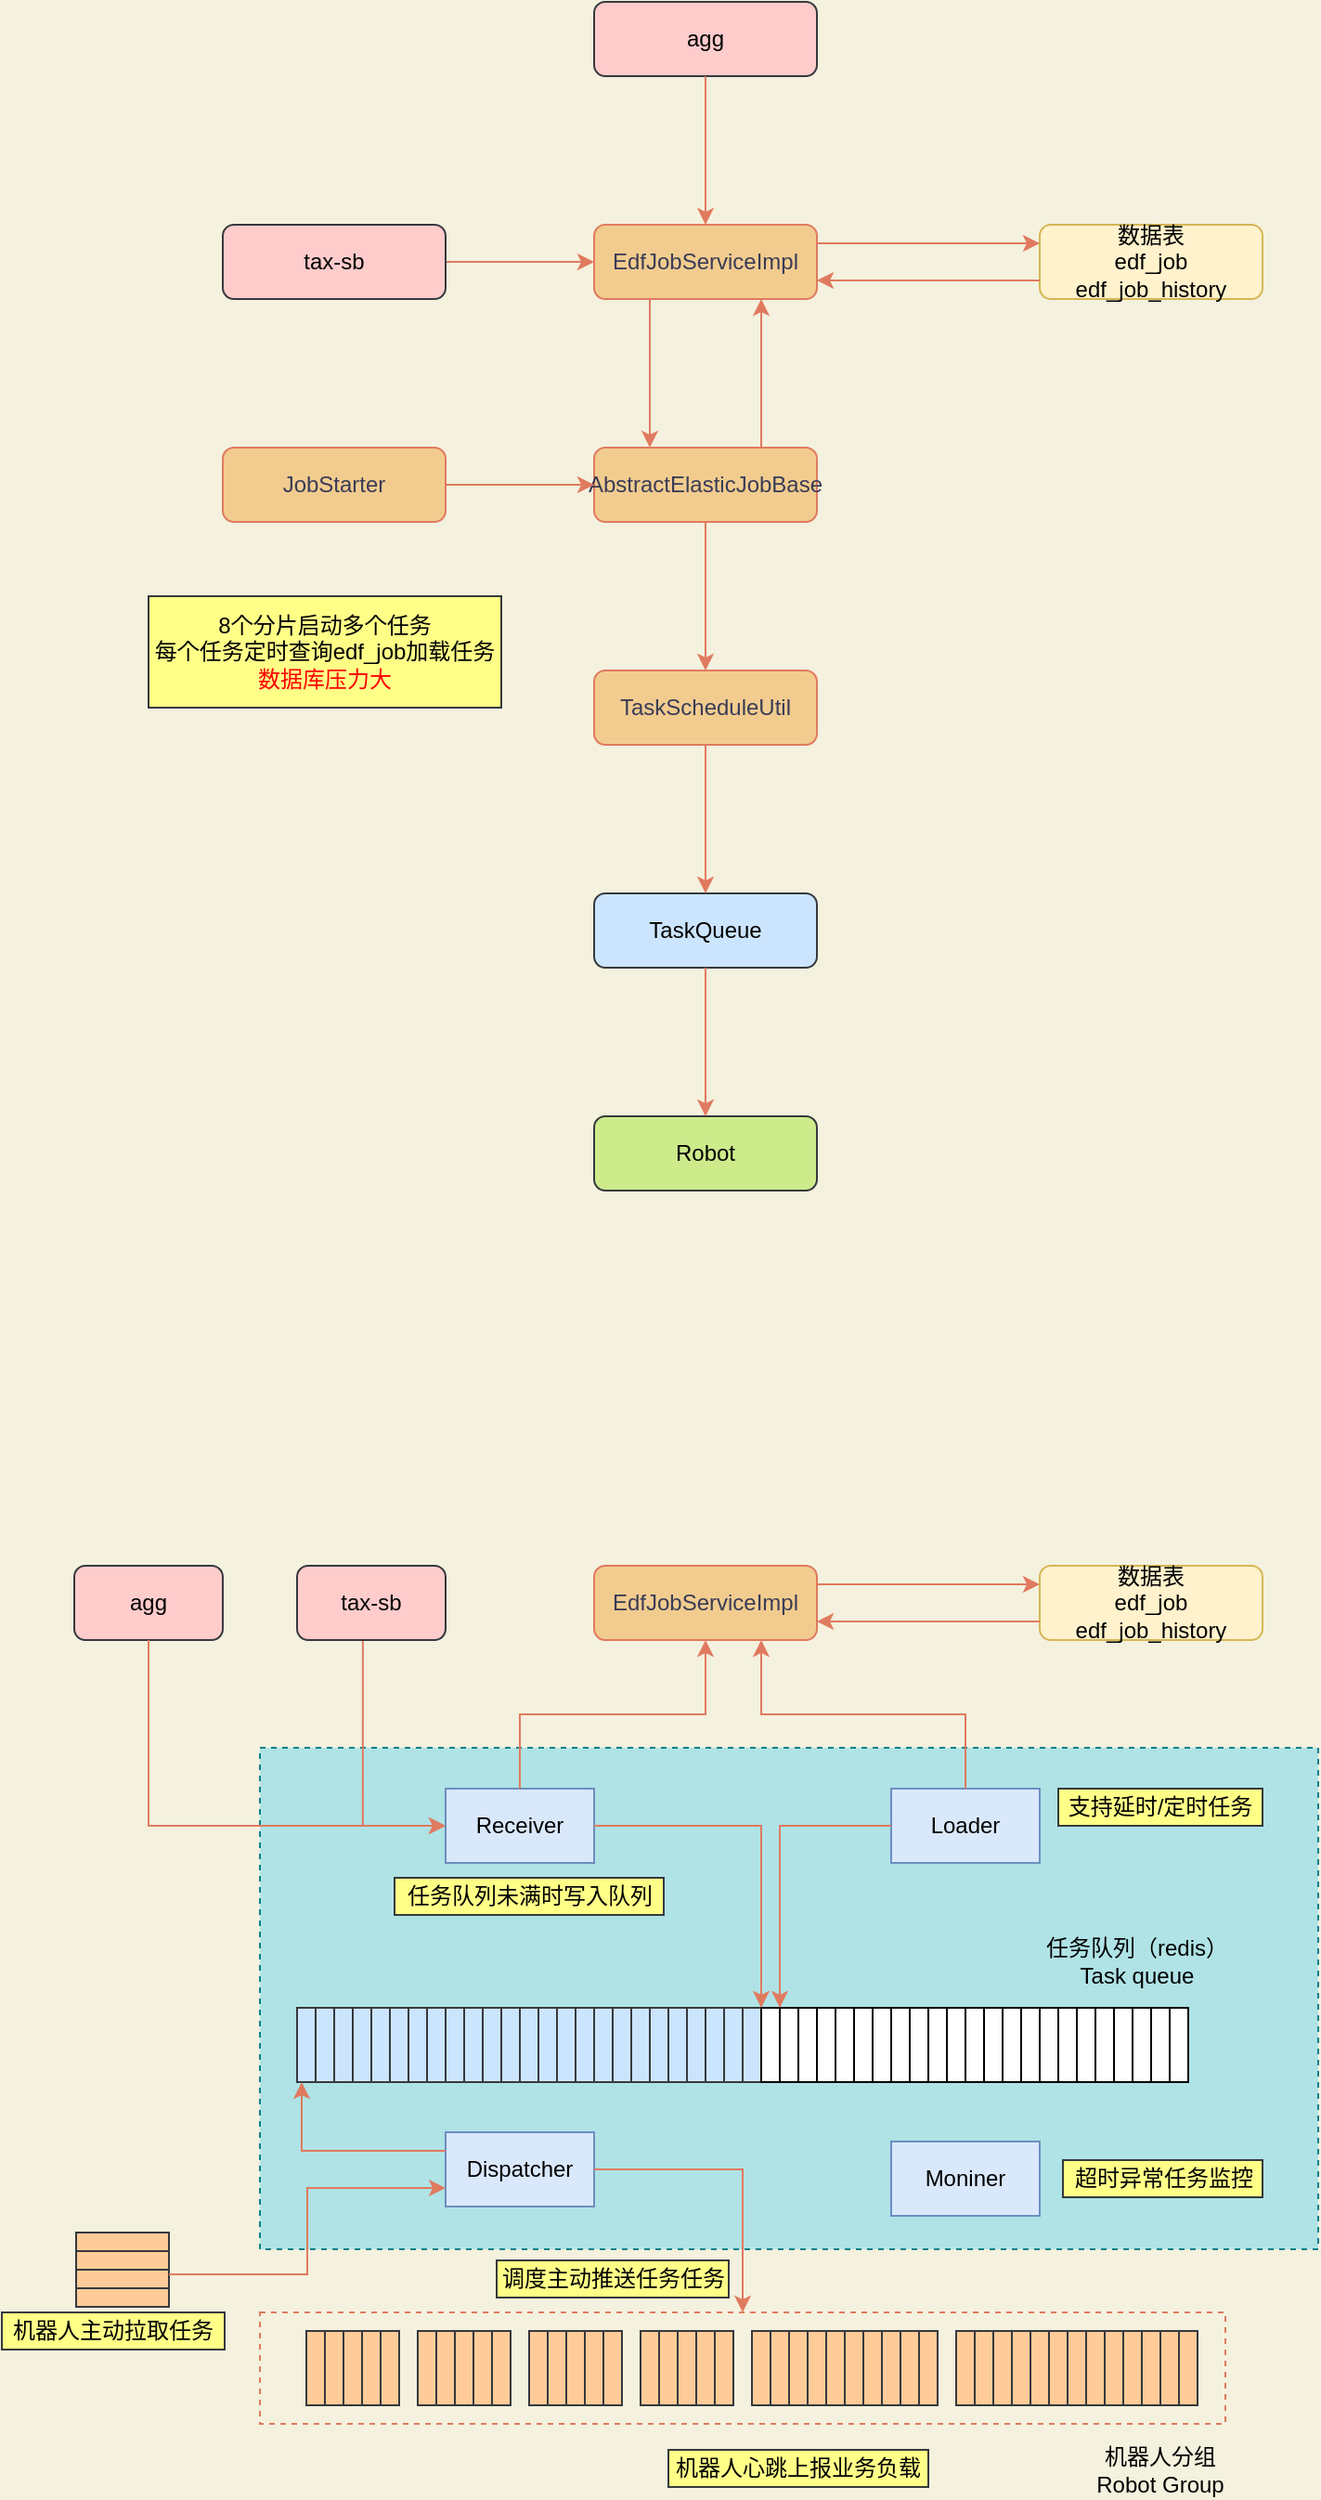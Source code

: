 <mxfile version="16.2.6" type="github">
  <diagram id="C5RBs43oDa-KdzZeNtuy" name="Page-1">
    <mxGraphModel dx="1038" dy="613" grid="1" gridSize="10" guides="1" tooltips="1" connect="1" arrows="1" fold="1" page="1" pageScale="1" pageWidth="827" pageHeight="1169" background="#F4F1DE" math="0" shadow="0">
      <root>
        <mxCell id="WIyWlLk6GJQsqaUBKTNV-0" />
        <mxCell id="WIyWlLk6GJQsqaUBKTNV-1" parent="WIyWlLk6GJQsqaUBKTNV-0" />
        <mxCell id="5LpRbifwJaGGcmGT_of5-173" value="" style="rounded=0;whiteSpace=wrap;html=1;sketch=0;dashed=1;fillColor=#b0e3e6;strokeColor=#0e8088;" vertex="1" parent="WIyWlLk6GJQsqaUBKTNV-1">
          <mxGeometry x="180" y="1380" width="570" height="270" as="geometry" />
        </mxCell>
        <mxCell id="5LpRbifwJaGGcmGT_of5-8" style="edgeStyle=orthogonalEdgeStyle;rounded=0;orthogonalLoop=1;jettySize=auto;html=1;exitX=1;exitY=0.5;exitDx=0;exitDy=0;entryX=0;entryY=0.5;entryDx=0;entryDy=0;labelBackgroundColor=#F4F1DE;strokeColor=#E07A5F;fontColor=#393C56;" edge="1" parent="WIyWlLk6GJQsqaUBKTNV-1" source="5LpRbifwJaGGcmGT_of5-0" target="5LpRbifwJaGGcmGT_of5-1">
          <mxGeometry relative="1" as="geometry">
            <mxPoint x="350" y="585" as="targetPoint" />
          </mxGeometry>
        </mxCell>
        <mxCell id="5LpRbifwJaGGcmGT_of5-0" value="tax-sb" style="rounded=1;whiteSpace=wrap;html=1;fontSize=12;glass=0;strokeWidth=1;shadow=0;fillColor=#ffcccc;strokeColor=#36393d;" vertex="1" parent="WIyWlLk6GJQsqaUBKTNV-1">
          <mxGeometry x="160" y="560" width="120" height="40" as="geometry" />
        </mxCell>
        <mxCell id="5LpRbifwJaGGcmGT_of5-1" value="EdfJobServiceImpl" style="rounded=1;whiteSpace=wrap;html=1;fontSize=12;glass=0;strokeWidth=1;shadow=0;fillColor=#F2CC8F;strokeColor=#E07A5F;fontColor=#393C56;" vertex="1" parent="WIyWlLk6GJQsqaUBKTNV-1">
          <mxGeometry x="360" y="560" width="120" height="40" as="geometry" />
        </mxCell>
        <mxCell id="5LpRbifwJaGGcmGT_of5-2" value="数据表&lt;br&gt;edf_job&lt;br&gt;edf_job_history" style="rounded=1;whiteSpace=wrap;html=1;fontSize=12;glass=0;strokeWidth=1;shadow=0;fillColor=#fff2cc;strokeColor=#d6b656;" vertex="1" parent="WIyWlLk6GJQsqaUBKTNV-1">
          <mxGeometry x="600" y="560" width="120" height="40" as="geometry" />
        </mxCell>
        <mxCell id="5LpRbifwJaGGcmGT_of5-9" style="edgeStyle=orthogonalEdgeStyle;rounded=0;orthogonalLoop=1;jettySize=auto;html=1;entryX=0;entryY=0.25;entryDx=0;entryDy=0;exitX=1;exitY=0.25;exitDx=0;exitDy=0;labelBackgroundColor=#F4F1DE;strokeColor=#E07A5F;fontColor=#393C56;" edge="1" parent="WIyWlLk6GJQsqaUBKTNV-1" source="5LpRbifwJaGGcmGT_of5-1" target="5LpRbifwJaGGcmGT_of5-2">
          <mxGeometry relative="1" as="geometry">
            <mxPoint x="360" y="595" as="targetPoint" />
            <mxPoint x="480" y="580" as="sourcePoint" />
          </mxGeometry>
        </mxCell>
        <mxCell id="5LpRbifwJaGGcmGT_of5-10" value="JobStarter" style="rounded=1;whiteSpace=wrap;html=1;fontSize=12;glass=0;strokeWidth=1;shadow=0;fillColor=#F2CC8F;strokeColor=#E07A5F;fontColor=#393C56;" vertex="1" parent="WIyWlLk6GJQsqaUBKTNV-1">
          <mxGeometry x="160" y="680" width="120" height="40" as="geometry" />
        </mxCell>
        <mxCell id="5LpRbifwJaGGcmGT_of5-11" value="AbstractElasticJobBase" style="rounded=1;whiteSpace=wrap;html=1;fontSize=12;glass=0;strokeWidth=1;shadow=0;fillColor=#F2CC8F;strokeColor=#E07A5F;fontColor=#393C56;" vertex="1" parent="WIyWlLk6GJQsqaUBKTNV-1">
          <mxGeometry x="360" y="680" width="120" height="40" as="geometry" />
        </mxCell>
        <mxCell id="5LpRbifwJaGGcmGT_of5-12" value="TaskScheduleUtil" style="rounded=1;whiteSpace=wrap;html=1;fontSize=12;glass=0;strokeWidth=1;shadow=0;fillColor=#F2CC8F;strokeColor=#E07A5F;fontColor=#393C56;" vertex="1" parent="WIyWlLk6GJQsqaUBKTNV-1">
          <mxGeometry x="360" y="800" width="120" height="40" as="geometry" />
        </mxCell>
        <mxCell id="5LpRbifwJaGGcmGT_of5-13" value="TaskQueue" style="rounded=1;whiteSpace=wrap;html=1;fontSize=12;glass=0;strokeWidth=1;shadow=0;fillColor=#cce5ff;strokeColor=#36393d;" vertex="1" parent="WIyWlLk6GJQsqaUBKTNV-1">
          <mxGeometry x="360" y="920" width="120" height="40" as="geometry" />
        </mxCell>
        <mxCell id="5LpRbifwJaGGcmGT_of5-14" value="Robot" style="rounded=1;whiteSpace=wrap;html=1;fontSize=12;glass=0;strokeWidth=1;shadow=0;fillColor=#cdeb8b;strokeColor=#36393d;" vertex="1" parent="WIyWlLk6GJQsqaUBKTNV-1">
          <mxGeometry x="360" y="1040" width="120" height="40" as="geometry" />
        </mxCell>
        <mxCell id="5LpRbifwJaGGcmGT_of5-15" style="edgeStyle=orthogonalEdgeStyle;rounded=0;orthogonalLoop=1;jettySize=auto;html=1;exitX=1;exitY=0.5;exitDx=0;exitDy=0;entryX=0;entryY=0.5;entryDx=0;entryDy=0;labelBackgroundColor=#F4F1DE;strokeColor=#E07A5F;fontColor=#393C56;" edge="1" parent="WIyWlLk6GJQsqaUBKTNV-1" source="5LpRbifwJaGGcmGT_of5-10" target="5LpRbifwJaGGcmGT_of5-11">
          <mxGeometry relative="1" as="geometry">
            <mxPoint x="350" y="700" as="targetPoint" />
            <mxPoint x="210" y="650" as="sourcePoint" />
          </mxGeometry>
        </mxCell>
        <mxCell id="5LpRbifwJaGGcmGT_of5-16" style="edgeStyle=orthogonalEdgeStyle;rounded=0;orthogonalLoop=1;jettySize=auto;html=1;exitX=0.5;exitY=1;exitDx=0;exitDy=0;entryX=0.5;entryY=0;entryDx=0;entryDy=0;labelBackgroundColor=#F4F1DE;strokeColor=#E07A5F;fontColor=#393C56;" edge="1" parent="WIyWlLk6GJQsqaUBKTNV-1" source="5LpRbifwJaGGcmGT_of5-11" target="5LpRbifwJaGGcmGT_of5-12">
          <mxGeometry relative="1" as="geometry">
            <mxPoint x="593" y="650" as="targetPoint" />
            <mxPoint x="450" y="650" as="sourcePoint" />
          </mxGeometry>
        </mxCell>
        <mxCell id="5LpRbifwJaGGcmGT_of5-17" style="edgeStyle=orthogonalEdgeStyle;rounded=0;orthogonalLoop=1;jettySize=auto;html=1;exitX=0.25;exitY=1;exitDx=0;exitDy=0;entryX=0.25;entryY=0;entryDx=0;entryDy=0;labelBackgroundColor=#F4F1DE;strokeColor=#E07A5F;fontColor=#393C56;" edge="1" parent="WIyWlLk6GJQsqaUBKTNV-1" source="5LpRbifwJaGGcmGT_of5-1" target="5LpRbifwJaGGcmGT_of5-11">
          <mxGeometry relative="1" as="geometry">
            <mxPoint x="420" y="680" as="targetPoint" />
            <mxPoint x="340" y="819.5" as="sourcePoint" />
          </mxGeometry>
        </mxCell>
        <mxCell id="5LpRbifwJaGGcmGT_of5-19" style="edgeStyle=orthogonalEdgeStyle;rounded=0;orthogonalLoop=1;jettySize=auto;html=1;exitX=0.75;exitY=0;exitDx=0;exitDy=0;entryX=0.75;entryY=1;entryDx=0;entryDy=0;labelBackgroundColor=#F4F1DE;strokeColor=#E07A5F;fontColor=#393C56;" edge="1" parent="WIyWlLk6GJQsqaUBKTNV-1" source="5LpRbifwJaGGcmGT_of5-11" target="5LpRbifwJaGGcmGT_of5-1">
          <mxGeometry relative="1" as="geometry">
            <mxPoint x="470" y="829.5" as="targetPoint" />
            <mxPoint x="350" y="829.5" as="sourcePoint" />
          </mxGeometry>
        </mxCell>
        <mxCell id="5LpRbifwJaGGcmGT_of5-20" style="edgeStyle=orthogonalEdgeStyle;rounded=0;orthogonalLoop=1;jettySize=auto;html=1;entryX=0.5;entryY=0;entryDx=0;entryDy=0;exitX=0.5;exitY=1;exitDx=0;exitDy=0;labelBackgroundColor=#F4F1DE;strokeColor=#E07A5F;fontColor=#393C56;" edge="1" parent="WIyWlLk6GJQsqaUBKTNV-1" source="5LpRbifwJaGGcmGT_of5-12" target="5LpRbifwJaGGcmGT_of5-13">
          <mxGeometry relative="1" as="geometry">
            <mxPoint x="240" y="959.5" as="targetPoint" />
            <mxPoint x="400" y="870" as="sourcePoint" />
          </mxGeometry>
        </mxCell>
        <mxCell id="5LpRbifwJaGGcmGT_of5-21" style="edgeStyle=orthogonalEdgeStyle;rounded=0;orthogonalLoop=1;jettySize=auto;html=1;entryX=0.5;entryY=0;entryDx=0;entryDy=0;exitX=0.5;exitY=1;exitDx=0;exitDy=0;labelBackgroundColor=#F4F1DE;strokeColor=#E07A5F;fontColor=#393C56;" edge="1" parent="WIyWlLk6GJQsqaUBKTNV-1" source="5LpRbifwJaGGcmGT_of5-13" target="5LpRbifwJaGGcmGT_of5-14">
          <mxGeometry relative="1" as="geometry">
            <mxPoint x="250" y="969.5" as="targetPoint" />
            <mxPoint x="363.2" y="970" as="sourcePoint" />
          </mxGeometry>
        </mxCell>
        <mxCell id="5LpRbifwJaGGcmGT_of5-22" style="edgeStyle=orthogonalEdgeStyle;rounded=0;orthogonalLoop=1;jettySize=auto;html=1;entryX=1;entryY=0.75;entryDx=0;entryDy=0;exitX=0;exitY=0.75;exitDx=0;exitDy=0;labelBackgroundColor=#F4F1DE;strokeColor=#E07A5F;fontColor=#393C56;" edge="1" parent="WIyWlLk6GJQsqaUBKTNV-1" source="5LpRbifwJaGGcmGT_of5-2" target="5LpRbifwJaGGcmGT_of5-1">
          <mxGeometry relative="1" as="geometry">
            <mxPoint x="610" y="630" as="targetPoint" />
            <mxPoint x="490" y="630" as="sourcePoint" />
          </mxGeometry>
        </mxCell>
        <mxCell id="5LpRbifwJaGGcmGT_of5-23" value="agg" style="rounded=1;whiteSpace=wrap;html=1;fontSize=12;glass=0;strokeWidth=1;shadow=0;fillColor=#ffcccc;strokeColor=#36393d;" vertex="1" parent="WIyWlLk6GJQsqaUBKTNV-1">
          <mxGeometry x="360" y="440" width="120" height="40" as="geometry" />
        </mxCell>
        <mxCell id="5LpRbifwJaGGcmGT_of5-24" style="edgeStyle=orthogonalEdgeStyle;rounded=0;orthogonalLoop=1;jettySize=auto;html=1;exitX=0.5;exitY=1;exitDx=0;exitDy=0;labelBackgroundColor=#F4F1DE;strokeColor=#E07A5F;fontColor=#393C56;entryX=0.5;entryY=0;entryDx=0;entryDy=0;" edge="1" parent="WIyWlLk6GJQsqaUBKTNV-1" source="5LpRbifwJaGGcmGT_of5-23" target="5LpRbifwJaGGcmGT_of5-1">
          <mxGeometry relative="1" as="geometry">
            <mxPoint x="420" y="550" as="targetPoint" />
            <mxPoint x="413" y="610" as="sourcePoint" />
          </mxGeometry>
        </mxCell>
        <mxCell id="5LpRbifwJaGGcmGT_of5-25" value="&lt;font color=&quot;#000000&quot;&gt;8个分片启动多个任务&lt;br&gt;每个任务定时查询edf_job加载任务&lt;/font&gt;&lt;br&gt;数据库压力大" style="rounded=0;whiteSpace=wrap;html=1;sketch=0;strokeColor=#36393d;fillColor=#ffff88;fontColor=#FF0000;" vertex="1" parent="WIyWlLk6GJQsqaUBKTNV-1">
          <mxGeometry x="120" y="760" width="190" height="60" as="geometry" />
        </mxCell>
        <mxCell id="5LpRbifwJaGGcmGT_of5-29" style="edgeStyle=orthogonalEdgeStyle;rounded=0;orthogonalLoop=1;jettySize=auto;html=1;entryX=0;entryY=0.5;entryDx=0;entryDy=0;labelBackgroundColor=#F4F1DE;strokeColor=#E07A5F;fontColor=#393C56;exitX=0.443;exitY=0.995;exitDx=0;exitDy=0;exitPerimeter=0;" edge="1" parent="WIyWlLk6GJQsqaUBKTNV-1" source="5LpRbifwJaGGcmGT_of5-30" target="5LpRbifwJaGGcmGT_of5-85">
          <mxGeometry relative="1" as="geometry">
            <mxPoint x="350" y="1307" as="targetPoint" />
            <mxPoint x="450" y="1412" as="sourcePoint" />
          </mxGeometry>
        </mxCell>
        <mxCell id="5LpRbifwJaGGcmGT_of5-30" value="tax-sb" style="rounded=1;whiteSpace=wrap;html=1;fontSize=12;glass=0;strokeWidth=1;shadow=0;fillColor=#ffcccc;strokeColor=#36393d;" vertex="1" parent="WIyWlLk6GJQsqaUBKTNV-1">
          <mxGeometry x="200" y="1282" width="80" height="40" as="geometry" />
        </mxCell>
        <mxCell id="5LpRbifwJaGGcmGT_of5-31" value="EdfJobServiceImpl" style="rounded=1;whiteSpace=wrap;html=1;fontSize=12;glass=0;strokeWidth=1;shadow=0;fillColor=#F2CC8F;strokeColor=#E07A5F;fontColor=#393C56;" vertex="1" parent="WIyWlLk6GJQsqaUBKTNV-1">
          <mxGeometry x="360" y="1282" width="120" height="40" as="geometry" />
        </mxCell>
        <mxCell id="5LpRbifwJaGGcmGT_of5-32" value="数据表&lt;br&gt;edf_job&lt;br&gt;edf_job_history" style="rounded=1;whiteSpace=wrap;html=1;fontSize=12;glass=0;strokeWidth=1;shadow=0;fillColor=#fff2cc;strokeColor=#d6b656;" vertex="1" parent="WIyWlLk6GJQsqaUBKTNV-1">
          <mxGeometry x="600" y="1282" width="120" height="40" as="geometry" />
        </mxCell>
        <mxCell id="5LpRbifwJaGGcmGT_of5-33" style="edgeStyle=orthogonalEdgeStyle;rounded=0;orthogonalLoop=1;jettySize=auto;html=1;entryX=0;entryY=0.25;entryDx=0;entryDy=0;exitX=1;exitY=0.25;exitDx=0;exitDy=0;labelBackgroundColor=#F4F1DE;strokeColor=#E07A5F;fontColor=#393C56;" edge="1" parent="WIyWlLk6GJQsqaUBKTNV-1" source="5LpRbifwJaGGcmGT_of5-31" target="5LpRbifwJaGGcmGT_of5-32">
          <mxGeometry relative="1" as="geometry">
            <mxPoint x="360" y="1317" as="targetPoint" />
            <mxPoint x="480" y="1302" as="sourcePoint" />
          </mxGeometry>
        </mxCell>
        <mxCell id="5LpRbifwJaGGcmGT_of5-34" style="edgeStyle=orthogonalEdgeStyle;rounded=0;orthogonalLoop=1;jettySize=auto;html=1;entryX=1;entryY=0.75;entryDx=0;entryDy=0;exitX=0;exitY=0.75;exitDx=0;exitDy=0;labelBackgroundColor=#F4F1DE;strokeColor=#E07A5F;fontColor=#393C56;" edge="1" parent="WIyWlLk6GJQsqaUBKTNV-1" source="5LpRbifwJaGGcmGT_of5-32" target="5LpRbifwJaGGcmGT_of5-31">
          <mxGeometry relative="1" as="geometry">
            <mxPoint x="610" y="1352" as="targetPoint" />
            <mxPoint x="490" y="1352" as="sourcePoint" />
          </mxGeometry>
        </mxCell>
        <mxCell id="5LpRbifwJaGGcmGT_of5-35" value="agg" style="rounded=1;whiteSpace=wrap;html=1;fontSize=12;glass=0;strokeWidth=1;shadow=0;fillColor=#ffcccc;strokeColor=#36393d;" vertex="1" parent="WIyWlLk6GJQsqaUBKTNV-1">
          <mxGeometry x="80" y="1282" width="80" height="40" as="geometry" />
        </mxCell>
        <mxCell id="5LpRbifwJaGGcmGT_of5-36" style="edgeStyle=orthogonalEdgeStyle;rounded=0;orthogonalLoop=1;jettySize=auto;html=1;exitX=0.5;exitY=1;exitDx=0;exitDy=0;labelBackgroundColor=#F4F1DE;strokeColor=#E07A5F;fontColor=#393C56;entryX=0;entryY=0.5;entryDx=0;entryDy=0;" edge="1" parent="WIyWlLk6GJQsqaUBKTNV-1" source="5LpRbifwJaGGcmGT_of5-35" target="5LpRbifwJaGGcmGT_of5-85">
          <mxGeometry relative="1" as="geometry">
            <mxPoint x="420" y="1272" as="targetPoint" />
            <mxPoint x="413" y="1332" as="sourcePoint" />
          </mxGeometry>
        </mxCell>
        <mxCell id="5LpRbifwJaGGcmGT_of5-37" value="" style="rounded=0;whiteSpace=wrap;html=1;sketch=0;fillColor=#cce5ff;strokeColor=#36393d;" vertex="1" parent="WIyWlLk6GJQsqaUBKTNV-1">
          <mxGeometry x="200" y="1520" width="10" height="40" as="geometry" />
        </mxCell>
        <mxCell id="5LpRbifwJaGGcmGT_of5-38" value="" style="rounded=0;whiteSpace=wrap;html=1;sketch=0;fillColor=#cce5ff;strokeColor=#36393d;" vertex="1" parent="WIyWlLk6GJQsqaUBKTNV-1">
          <mxGeometry x="210" y="1520" width="10" height="40" as="geometry" />
        </mxCell>
        <mxCell id="5LpRbifwJaGGcmGT_of5-39" value="" style="rounded=0;whiteSpace=wrap;html=1;sketch=0;fillColor=#cce5ff;strokeColor=#36393d;" vertex="1" parent="WIyWlLk6GJQsqaUBKTNV-1">
          <mxGeometry x="220" y="1520" width="10" height="40" as="geometry" />
        </mxCell>
        <mxCell id="5LpRbifwJaGGcmGT_of5-40" value="" style="rounded=0;whiteSpace=wrap;html=1;sketch=0;fillColor=#cce5ff;strokeColor=#36393d;" vertex="1" parent="WIyWlLk6GJQsqaUBKTNV-1">
          <mxGeometry x="230" y="1520" width="10" height="40" as="geometry" />
        </mxCell>
        <mxCell id="5LpRbifwJaGGcmGT_of5-41" value="" style="rounded=0;whiteSpace=wrap;html=1;sketch=0;fillColor=#cce5ff;strokeColor=#36393d;" vertex="1" parent="WIyWlLk6GJQsqaUBKTNV-1">
          <mxGeometry x="240" y="1520" width="10" height="40" as="geometry" />
        </mxCell>
        <mxCell id="5LpRbifwJaGGcmGT_of5-42" value="" style="rounded=0;whiteSpace=wrap;html=1;sketch=0;fillColor=#cce5ff;strokeColor=#36393d;" vertex="1" parent="WIyWlLk6GJQsqaUBKTNV-1">
          <mxGeometry x="250" y="1520" width="10" height="40" as="geometry" />
        </mxCell>
        <mxCell id="5LpRbifwJaGGcmGT_of5-43" value="" style="rounded=0;whiteSpace=wrap;html=1;sketch=0;fillColor=#cce5ff;strokeColor=#36393d;" vertex="1" parent="WIyWlLk6GJQsqaUBKTNV-1">
          <mxGeometry x="260" y="1520" width="10" height="40" as="geometry" />
        </mxCell>
        <mxCell id="5LpRbifwJaGGcmGT_of5-44" value="" style="rounded=0;whiteSpace=wrap;html=1;sketch=0;fillColor=#cce5ff;strokeColor=#36393d;" vertex="1" parent="WIyWlLk6GJQsqaUBKTNV-1">
          <mxGeometry x="270" y="1520" width="10" height="40" as="geometry" />
        </mxCell>
        <mxCell id="5LpRbifwJaGGcmGT_of5-45" value="" style="rounded=0;whiteSpace=wrap;html=1;sketch=0;fillColor=#cce5ff;strokeColor=#36393d;" vertex="1" parent="WIyWlLk6GJQsqaUBKTNV-1">
          <mxGeometry x="280" y="1520" width="10" height="40" as="geometry" />
        </mxCell>
        <mxCell id="5LpRbifwJaGGcmGT_of5-46" value="" style="rounded=0;whiteSpace=wrap;html=1;sketch=0;fillColor=#cce5ff;strokeColor=#36393d;" vertex="1" parent="WIyWlLk6GJQsqaUBKTNV-1">
          <mxGeometry x="290" y="1520" width="10" height="40" as="geometry" />
        </mxCell>
        <mxCell id="5LpRbifwJaGGcmGT_of5-47" value="" style="rounded=0;whiteSpace=wrap;html=1;sketch=0;fillColor=#cce5ff;strokeColor=#36393d;" vertex="1" parent="WIyWlLk6GJQsqaUBKTNV-1">
          <mxGeometry x="300" y="1520" width="10" height="40" as="geometry" />
        </mxCell>
        <mxCell id="5LpRbifwJaGGcmGT_of5-48" value="" style="rounded=0;whiteSpace=wrap;html=1;sketch=0;fillColor=#cce5ff;strokeColor=#36393d;" vertex="1" parent="WIyWlLk6GJQsqaUBKTNV-1">
          <mxGeometry x="310" y="1520" width="10" height="40" as="geometry" />
        </mxCell>
        <mxCell id="5LpRbifwJaGGcmGT_of5-49" value="" style="rounded=0;whiteSpace=wrap;html=1;sketch=0;fillColor=#cce5ff;strokeColor=#36393d;" vertex="1" parent="WIyWlLk6GJQsqaUBKTNV-1">
          <mxGeometry x="320" y="1520" width="10" height="40" as="geometry" />
        </mxCell>
        <mxCell id="5LpRbifwJaGGcmGT_of5-50" value="" style="rounded=0;whiteSpace=wrap;html=1;sketch=0;fillColor=#cce5ff;strokeColor=#36393d;" vertex="1" parent="WIyWlLk6GJQsqaUBKTNV-1">
          <mxGeometry x="330" y="1520" width="10" height="40" as="geometry" />
        </mxCell>
        <mxCell id="5LpRbifwJaGGcmGT_of5-51" value="" style="rounded=0;whiteSpace=wrap;html=1;sketch=0;fillColor=#cce5ff;strokeColor=#36393d;" vertex="1" parent="WIyWlLk6GJQsqaUBKTNV-1">
          <mxGeometry x="340" y="1520" width="10" height="40" as="geometry" />
        </mxCell>
        <mxCell id="5LpRbifwJaGGcmGT_of5-52" value="" style="rounded=0;whiteSpace=wrap;html=1;sketch=0;fillColor=#cce5ff;strokeColor=#36393d;" vertex="1" parent="WIyWlLk6GJQsqaUBKTNV-1">
          <mxGeometry x="350" y="1520" width="10" height="40" as="geometry" />
        </mxCell>
        <mxCell id="5LpRbifwJaGGcmGT_of5-53" value="" style="rounded=0;whiteSpace=wrap;html=1;sketch=0;fillColor=#cce5ff;strokeColor=#36393d;" vertex="1" parent="WIyWlLk6GJQsqaUBKTNV-1">
          <mxGeometry x="360" y="1520" width="10" height="40" as="geometry" />
        </mxCell>
        <mxCell id="5LpRbifwJaGGcmGT_of5-54" value="" style="rounded=0;whiteSpace=wrap;html=1;sketch=0;fillColor=#cce5ff;strokeColor=#36393d;" vertex="1" parent="WIyWlLk6GJQsqaUBKTNV-1">
          <mxGeometry x="370" y="1520" width="10" height="40" as="geometry" />
        </mxCell>
        <mxCell id="5LpRbifwJaGGcmGT_of5-55" value="" style="rounded=0;whiteSpace=wrap;html=1;sketch=0;fillColor=#cce5ff;strokeColor=#36393d;" vertex="1" parent="WIyWlLk6GJQsqaUBKTNV-1">
          <mxGeometry x="380" y="1520" width="10" height="40" as="geometry" />
        </mxCell>
        <mxCell id="5LpRbifwJaGGcmGT_of5-56" value="" style="rounded=0;whiteSpace=wrap;html=1;sketch=0;fillColor=#cce5ff;strokeColor=#36393d;" vertex="1" parent="WIyWlLk6GJQsqaUBKTNV-1">
          <mxGeometry x="390" y="1520" width="10" height="40" as="geometry" />
        </mxCell>
        <mxCell id="5LpRbifwJaGGcmGT_of5-57" value="" style="rounded=0;whiteSpace=wrap;html=1;sketch=0;fillColor=#cce5ff;strokeColor=#36393d;" vertex="1" parent="WIyWlLk6GJQsqaUBKTNV-1">
          <mxGeometry x="400" y="1520" width="10" height="40" as="geometry" />
        </mxCell>
        <mxCell id="5LpRbifwJaGGcmGT_of5-58" value="" style="rounded=0;whiteSpace=wrap;html=1;sketch=0;fillColor=#cce5ff;strokeColor=#36393d;" vertex="1" parent="WIyWlLk6GJQsqaUBKTNV-1">
          <mxGeometry x="410" y="1520" width="10" height="40" as="geometry" />
        </mxCell>
        <mxCell id="5LpRbifwJaGGcmGT_of5-59" value="" style="rounded=0;whiteSpace=wrap;html=1;sketch=0;fillColor=#cce5ff;strokeColor=#36393d;" vertex="1" parent="WIyWlLk6GJQsqaUBKTNV-1">
          <mxGeometry x="420" y="1520" width="10" height="40" as="geometry" />
        </mxCell>
        <mxCell id="5LpRbifwJaGGcmGT_of5-60" value="" style="rounded=0;whiteSpace=wrap;html=1;sketch=0;fillColor=#cce5ff;strokeColor=#36393d;" vertex="1" parent="WIyWlLk6GJQsqaUBKTNV-1">
          <mxGeometry x="430" y="1520" width="10" height="40" as="geometry" />
        </mxCell>
        <mxCell id="5LpRbifwJaGGcmGT_of5-61" value="" style="rounded=0;whiteSpace=wrap;html=1;sketch=0;fillColor=#cce5ff;strokeColor=#36393d;" vertex="1" parent="WIyWlLk6GJQsqaUBKTNV-1">
          <mxGeometry x="440" y="1520" width="10" height="40" as="geometry" />
        </mxCell>
        <mxCell id="5LpRbifwJaGGcmGT_of5-62" value="" style="rounded=0;whiteSpace=wrap;html=1;sketch=0;" vertex="1" parent="WIyWlLk6GJQsqaUBKTNV-1">
          <mxGeometry x="450" y="1520" width="10" height="40" as="geometry" />
        </mxCell>
        <mxCell id="5LpRbifwJaGGcmGT_of5-63" value="" style="rounded=0;whiteSpace=wrap;html=1;sketch=0;" vertex="1" parent="WIyWlLk6GJQsqaUBKTNV-1">
          <mxGeometry x="460" y="1520" width="10" height="40" as="geometry" />
        </mxCell>
        <mxCell id="5LpRbifwJaGGcmGT_of5-64" value="" style="rounded=0;whiteSpace=wrap;html=1;sketch=0;" vertex="1" parent="WIyWlLk6GJQsqaUBKTNV-1">
          <mxGeometry x="470" y="1520" width="10" height="40" as="geometry" />
        </mxCell>
        <mxCell id="5LpRbifwJaGGcmGT_of5-65" value="" style="rounded=0;whiteSpace=wrap;html=1;sketch=0;" vertex="1" parent="WIyWlLk6GJQsqaUBKTNV-1">
          <mxGeometry x="480" y="1520" width="10" height="40" as="geometry" />
        </mxCell>
        <mxCell id="5LpRbifwJaGGcmGT_of5-66" value="" style="rounded=0;whiteSpace=wrap;html=1;sketch=0;" vertex="1" parent="WIyWlLk6GJQsqaUBKTNV-1">
          <mxGeometry x="490" y="1520" width="10" height="40" as="geometry" />
        </mxCell>
        <mxCell id="5LpRbifwJaGGcmGT_of5-67" value="" style="rounded=0;whiteSpace=wrap;html=1;sketch=0;" vertex="1" parent="WIyWlLk6GJQsqaUBKTNV-1">
          <mxGeometry x="500" y="1520" width="10" height="40" as="geometry" />
        </mxCell>
        <mxCell id="5LpRbifwJaGGcmGT_of5-68" value="" style="rounded=0;whiteSpace=wrap;html=1;sketch=0;" vertex="1" parent="WIyWlLk6GJQsqaUBKTNV-1">
          <mxGeometry x="510" y="1520" width="10" height="40" as="geometry" />
        </mxCell>
        <mxCell id="5LpRbifwJaGGcmGT_of5-69" value="" style="rounded=0;whiteSpace=wrap;html=1;sketch=0;" vertex="1" parent="WIyWlLk6GJQsqaUBKTNV-1">
          <mxGeometry x="520" y="1520" width="10" height="40" as="geometry" />
        </mxCell>
        <mxCell id="5LpRbifwJaGGcmGT_of5-70" value="" style="rounded=0;whiteSpace=wrap;html=1;sketch=0;" vertex="1" parent="WIyWlLk6GJQsqaUBKTNV-1">
          <mxGeometry x="530" y="1520" width="10" height="40" as="geometry" />
        </mxCell>
        <mxCell id="5LpRbifwJaGGcmGT_of5-71" value="" style="rounded=0;whiteSpace=wrap;html=1;sketch=0;" vertex="1" parent="WIyWlLk6GJQsqaUBKTNV-1">
          <mxGeometry x="540" y="1520" width="10" height="40" as="geometry" />
        </mxCell>
        <mxCell id="5LpRbifwJaGGcmGT_of5-72" value="" style="rounded=0;whiteSpace=wrap;html=1;sketch=0;" vertex="1" parent="WIyWlLk6GJQsqaUBKTNV-1">
          <mxGeometry x="550" y="1520" width="10" height="40" as="geometry" />
        </mxCell>
        <mxCell id="5LpRbifwJaGGcmGT_of5-73" value="" style="rounded=0;whiteSpace=wrap;html=1;sketch=0;" vertex="1" parent="WIyWlLk6GJQsqaUBKTNV-1">
          <mxGeometry x="560" y="1520" width="10" height="40" as="geometry" />
        </mxCell>
        <mxCell id="5LpRbifwJaGGcmGT_of5-74" value="" style="rounded=0;whiteSpace=wrap;html=1;sketch=0;" vertex="1" parent="WIyWlLk6GJQsqaUBKTNV-1">
          <mxGeometry x="570" y="1520" width="10" height="40" as="geometry" />
        </mxCell>
        <mxCell id="5LpRbifwJaGGcmGT_of5-75" value="" style="rounded=0;whiteSpace=wrap;html=1;sketch=0;" vertex="1" parent="WIyWlLk6GJQsqaUBKTNV-1">
          <mxGeometry x="580" y="1520" width="10" height="40" as="geometry" />
        </mxCell>
        <mxCell id="5LpRbifwJaGGcmGT_of5-76" value="" style="rounded=0;whiteSpace=wrap;html=1;sketch=0;" vertex="1" parent="WIyWlLk6GJQsqaUBKTNV-1">
          <mxGeometry x="590" y="1520" width="10" height="40" as="geometry" />
        </mxCell>
        <mxCell id="5LpRbifwJaGGcmGT_of5-77" value="" style="rounded=0;whiteSpace=wrap;html=1;sketch=0;" vertex="1" parent="WIyWlLk6GJQsqaUBKTNV-1">
          <mxGeometry x="600" y="1520" width="10" height="40" as="geometry" />
        </mxCell>
        <mxCell id="5LpRbifwJaGGcmGT_of5-78" value="" style="rounded=0;whiteSpace=wrap;html=1;sketch=0;" vertex="1" parent="WIyWlLk6GJQsqaUBKTNV-1">
          <mxGeometry x="610" y="1520" width="10" height="40" as="geometry" />
        </mxCell>
        <mxCell id="5LpRbifwJaGGcmGT_of5-79" value="" style="rounded=0;whiteSpace=wrap;html=1;sketch=0;" vertex="1" parent="WIyWlLk6GJQsqaUBKTNV-1">
          <mxGeometry x="620" y="1520" width="10" height="40" as="geometry" />
        </mxCell>
        <mxCell id="5LpRbifwJaGGcmGT_of5-80" value="" style="rounded=0;whiteSpace=wrap;html=1;sketch=0;" vertex="1" parent="WIyWlLk6GJQsqaUBKTNV-1">
          <mxGeometry x="630" y="1520" width="10" height="40" as="geometry" />
        </mxCell>
        <mxCell id="5LpRbifwJaGGcmGT_of5-81" value="" style="rounded=0;whiteSpace=wrap;html=1;sketch=0;" vertex="1" parent="WIyWlLk6GJQsqaUBKTNV-1">
          <mxGeometry x="640" y="1520" width="10" height="40" as="geometry" />
        </mxCell>
        <mxCell id="5LpRbifwJaGGcmGT_of5-82" value="" style="rounded=0;whiteSpace=wrap;html=1;sketch=0;" vertex="1" parent="WIyWlLk6GJQsqaUBKTNV-1">
          <mxGeometry x="650" y="1520" width="10" height="40" as="geometry" />
        </mxCell>
        <mxCell id="5LpRbifwJaGGcmGT_of5-83" value="" style="rounded=0;whiteSpace=wrap;html=1;sketch=0;" vertex="1" parent="WIyWlLk6GJQsqaUBKTNV-1">
          <mxGeometry x="660" y="1520" width="10" height="40" as="geometry" />
        </mxCell>
        <mxCell id="5LpRbifwJaGGcmGT_of5-84" value="" style="rounded=0;whiteSpace=wrap;html=1;sketch=0;" vertex="1" parent="WIyWlLk6GJQsqaUBKTNV-1">
          <mxGeometry x="670" y="1520" width="10" height="40" as="geometry" />
        </mxCell>
        <mxCell id="5LpRbifwJaGGcmGT_of5-85" value="Receiver" style="rounded=0;whiteSpace=wrap;html=1;sketch=0;strokeColor=#6c8ebf;fillColor=#dae8fc;" vertex="1" parent="WIyWlLk6GJQsqaUBKTNV-1">
          <mxGeometry x="280" y="1402" width="80" height="40" as="geometry" />
        </mxCell>
        <mxCell id="5LpRbifwJaGGcmGT_of5-86" value="Loader" style="rounded=0;whiteSpace=wrap;html=1;sketch=0;strokeColor=#6c8ebf;fillColor=#dae8fc;" vertex="1" parent="WIyWlLk6GJQsqaUBKTNV-1">
          <mxGeometry x="520" y="1402" width="80" height="40" as="geometry" />
        </mxCell>
        <mxCell id="5LpRbifwJaGGcmGT_of5-87" value="Dispatcher" style="rounded=0;whiteSpace=wrap;html=1;sketch=0;strokeColor=#6c8ebf;fillColor=#dae8fc;" vertex="1" parent="WIyWlLk6GJQsqaUBKTNV-1">
          <mxGeometry x="280" y="1587" width="80" height="40" as="geometry" />
        </mxCell>
        <mxCell id="5LpRbifwJaGGcmGT_of5-88" value="Moniner" style="rounded=0;whiteSpace=wrap;html=1;sketch=0;strokeColor=#6c8ebf;fillColor=#dae8fc;" vertex="1" parent="WIyWlLk6GJQsqaUBKTNV-1">
          <mxGeometry x="520" y="1592" width="80" height="40" as="geometry" />
        </mxCell>
        <mxCell id="5LpRbifwJaGGcmGT_of5-89" value="" style="rounded=0;whiteSpace=wrap;html=1;sketch=0;fillColor=#ffcc99;strokeColor=#36393d;" vertex="1" parent="WIyWlLk6GJQsqaUBKTNV-1">
          <mxGeometry x="205" y="1694" width="10" height="40" as="geometry" />
        </mxCell>
        <mxCell id="5LpRbifwJaGGcmGT_of5-90" value="" style="rounded=0;whiteSpace=wrap;html=1;sketch=0;fillColor=#ffcc99;strokeColor=#36393d;" vertex="1" parent="WIyWlLk6GJQsqaUBKTNV-1">
          <mxGeometry x="215" y="1694" width="10" height="40" as="geometry" />
        </mxCell>
        <mxCell id="5LpRbifwJaGGcmGT_of5-91" value="" style="rounded=0;whiteSpace=wrap;html=1;sketch=0;fillColor=#ffcc99;strokeColor=#36393d;" vertex="1" parent="WIyWlLk6GJQsqaUBKTNV-1">
          <mxGeometry x="225" y="1694" width="10" height="40" as="geometry" />
        </mxCell>
        <mxCell id="5LpRbifwJaGGcmGT_of5-92" value="" style="rounded=0;whiteSpace=wrap;html=1;sketch=0;fillColor=#ffcc99;strokeColor=#36393d;" vertex="1" parent="WIyWlLk6GJQsqaUBKTNV-1">
          <mxGeometry x="235" y="1694" width="10" height="40" as="geometry" />
        </mxCell>
        <mxCell id="5LpRbifwJaGGcmGT_of5-93" value="" style="rounded=0;whiteSpace=wrap;html=1;sketch=0;fillColor=#ffcc99;strokeColor=#36393d;" vertex="1" parent="WIyWlLk6GJQsqaUBKTNV-1">
          <mxGeometry x="245" y="1694" width="10" height="40" as="geometry" />
        </mxCell>
        <mxCell id="5LpRbifwJaGGcmGT_of5-95" value="" style="rounded=0;whiteSpace=wrap;html=1;sketch=0;fillColor=#ffcc99;strokeColor=#36393d;" vertex="1" parent="WIyWlLk6GJQsqaUBKTNV-1">
          <mxGeometry x="265" y="1694" width="10" height="40" as="geometry" />
        </mxCell>
        <mxCell id="5LpRbifwJaGGcmGT_of5-96" value="" style="rounded=0;whiteSpace=wrap;html=1;sketch=0;fillColor=#ffcc99;strokeColor=#36393d;" vertex="1" parent="WIyWlLk6GJQsqaUBKTNV-1">
          <mxGeometry x="275" y="1694" width="10" height="40" as="geometry" />
        </mxCell>
        <mxCell id="5LpRbifwJaGGcmGT_of5-97" value="" style="rounded=0;whiteSpace=wrap;html=1;sketch=0;fillColor=#ffcc99;strokeColor=#36393d;" vertex="1" parent="WIyWlLk6GJQsqaUBKTNV-1">
          <mxGeometry x="285" y="1694" width="10" height="40" as="geometry" />
        </mxCell>
        <mxCell id="5LpRbifwJaGGcmGT_of5-98" value="" style="rounded=0;whiteSpace=wrap;html=1;sketch=0;fillColor=#ffcc99;strokeColor=#36393d;" vertex="1" parent="WIyWlLk6GJQsqaUBKTNV-1">
          <mxGeometry x="295" y="1694" width="10" height="40" as="geometry" />
        </mxCell>
        <mxCell id="5LpRbifwJaGGcmGT_of5-99" value="" style="rounded=0;whiteSpace=wrap;html=1;sketch=0;fillColor=#ffcc99;strokeColor=#36393d;" vertex="1" parent="WIyWlLk6GJQsqaUBKTNV-1">
          <mxGeometry x="305" y="1694" width="10" height="40" as="geometry" />
        </mxCell>
        <mxCell id="5LpRbifwJaGGcmGT_of5-101" value="" style="rounded=0;whiteSpace=wrap;html=1;sketch=0;fillColor=#ffcc99;strokeColor=#36393d;" vertex="1" parent="WIyWlLk6GJQsqaUBKTNV-1">
          <mxGeometry x="325" y="1694" width="10" height="40" as="geometry" />
        </mxCell>
        <mxCell id="5LpRbifwJaGGcmGT_of5-102" value="" style="rounded=0;whiteSpace=wrap;html=1;sketch=0;fillColor=#ffcc99;strokeColor=#36393d;" vertex="1" parent="WIyWlLk6GJQsqaUBKTNV-1">
          <mxGeometry x="335" y="1694" width="10" height="40" as="geometry" />
        </mxCell>
        <mxCell id="5LpRbifwJaGGcmGT_of5-103" value="" style="rounded=0;whiteSpace=wrap;html=1;sketch=0;fillColor=#ffcc99;strokeColor=#36393d;" vertex="1" parent="WIyWlLk6GJQsqaUBKTNV-1">
          <mxGeometry x="345" y="1694" width="10" height="40" as="geometry" />
        </mxCell>
        <mxCell id="5LpRbifwJaGGcmGT_of5-104" value="" style="rounded=0;whiteSpace=wrap;html=1;sketch=0;fillColor=#ffcc99;strokeColor=#36393d;" vertex="1" parent="WIyWlLk6GJQsqaUBKTNV-1">
          <mxGeometry x="355" y="1694" width="10" height="40" as="geometry" />
        </mxCell>
        <mxCell id="5LpRbifwJaGGcmGT_of5-105" value="" style="rounded=0;whiteSpace=wrap;html=1;sketch=0;fillColor=#ffcc99;strokeColor=#36393d;" vertex="1" parent="WIyWlLk6GJQsqaUBKTNV-1">
          <mxGeometry x="365" y="1694" width="10" height="40" as="geometry" />
        </mxCell>
        <mxCell id="5LpRbifwJaGGcmGT_of5-107" value="" style="rounded=0;whiteSpace=wrap;html=1;sketch=0;fillColor=#ffcc99;strokeColor=#36393d;" vertex="1" parent="WIyWlLk6GJQsqaUBKTNV-1">
          <mxGeometry x="385" y="1694" width="10" height="40" as="geometry" />
        </mxCell>
        <mxCell id="5LpRbifwJaGGcmGT_of5-108" value="" style="rounded=0;whiteSpace=wrap;html=1;sketch=0;fillColor=#ffcc99;strokeColor=#36393d;" vertex="1" parent="WIyWlLk6GJQsqaUBKTNV-1">
          <mxGeometry x="395" y="1694" width="10" height="40" as="geometry" />
        </mxCell>
        <mxCell id="5LpRbifwJaGGcmGT_of5-109" value="" style="rounded=0;whiteSpace=wrap;html=1;sketch=0;fillColor=#ffcc99;strokeColor=#36393d;" vertex="1" parent="WIyWlLk6GJQsqaUBKTNV-1">
          <mxGeometry x="405" y="1694" width="10" height="40" as="geometry" />
        </mxCell>
        <mxCell id="5LpRbifwJaGGcmGT_of5-110" value="" style="rounded=0;whiteSpace=wrap;html=1;sketch=0;fillColor=#ffcc99;strokeColor=#36393d;" vertex="1" parent="WIyWlLk6GJQsqaUBKTNV-1">
          <mxGeometry x="415" y="1694" width="10" height="40" as="geometry" />
        </mxCell>
        <mxCell id="5LpRbifwJaGGcmGT_of5-111" value="" style="rounded=0;whiteSpace=wrap;html=1;sketch=0;fillColor=#ffcc99;strokeColor=#36393d;" vertex="1" parent="WIyWlLk6GJQsqaUBKTNV-1">
          <mxGeometry x="425" y="1694" width="10" height="40" as="geometry" />
        </mxCell>
        <mxCell id="5LpRbifwJaGGcmGT_of5-113" value="" style="rounded=0;whiteSpace=wrap;html=1;sketch=0;fillColor=#ffcc99;strokeColor=#36393d;" vertex="1" parent="WIyWlLk6GJQsqaUBKTNV-1">
          <mxGeometry x="445" y="1694" width="10" height="40" as="geometry" />
        </mxCell>
        <mxCell id="5LpRbifwJaGGcmGT_of5-114" value="" style="rounded=0;whiteSpace=wrap;html=1;sketch=0;fillColor=#ffcc99;strokeColor=#36393d;" vertex="1" parent="WIyWlLk6GJQsqaUBKTNV-1">
          <mxGeometry x="455" y="1694" width="10" height="40" as="geometry" />
        </mxCell>
        <mxCell id="5LpRbifwJaGGcmGT_of5-115" value="" style="rounded=0;whiteSpace=wrap;html=1;sketch=0;fillColor=#ffcc99;strokeColor=#36393d;" vertex="1" parent="WIyWlLk6GJQsqaUBKTNV-1">
          <mxGeometry x="465" y="1694" width="10" height="40" as="geometry" />
        </mxCell>
        <mxCell id="5LpRbifwJaGGcmGT_of5-116" value="" style="rounded=0;whiteSpace=wrap;html=1;sketch=0;fillColor=#ffcc99;strokeColor=#36393d;" vertex="1" parent="WIyWlLk6GJQsqaUBKTNV-1">
          <mxGeometry x="475" y="1694" width="10" height="40" as="geometry" />
        </mxCell>
        <mxCell id="5LpRbifwJaGGcmGT_of5-117" value="" style="rounded=0;whiteSpace=wrap;html=1;sketch=0;fillColor=#ffcc99;strokeColor=#36393d;" vertex="1" parent="WIyWlLk6GJQsqaUBKTNV-1">
          <mxGeometry x="485" y="1694" width="10" height="40" as="geometry" />
        </mxCell>
        <mxCell id="5LpRbifwJaGGcmGT_of5-118" value="" style="rounded=0;whiteSpace=wrap;html=1;sketch=0;fillColor=#ffcc99;strokeColor=#36393d;" vertex="1" parent="WIyWlLk6GJQsqaUBKTNV-1">
          <mxGeometry x="495" y="1694" width="10" height="40" as="geometry" />
        </mxCell>
        <mxCell id="5LpRbifwJaGGcmGT_of5-119" value="" style="rounded=0;whiteSpace=wrap;html=1;sketch=0;fillColor=#ffcc99;strokeColor=#36393d;" vertex="1" parent="WIyWlLk6GJQsqaUBKTNV-1">
          <mxGeometry x="505" y="1694" width="10" height="40" as="geometry" />
        </mxCell>
        <mxCell id="5LpRbifwJaGGcmGT_of5-120" value="" style="rounded=0;whiteSpace=wrap;html=1;sketch=0;fillColor=#ffcc99;strokeColor=#36393d;" vertex="1" parent="WIyWlLk6GJQsqaUBKTNV-1">
          <mxGeometry x="515" y="1694" width="10" height="40" as="geometry" />
        </mxCell>
        <mxCell id="5LpRbifwJaGGcmGT_of5-121" value="" style="rounded=0;whiteSpace=wrap;html=1;sketch=0;fillColor=#ffcc99;strokeColor=#36393d;" vertex="1" parent="WIyWlLk6GJQsqaUBKTNV-1">
          <mxGeometry x="525" y="1694" width="10" height="40" as="geometry" />
        </mxCell>
        <mxCell id="5LpRbifwJaGGcmGT_of5-122" value="" style="rounded=0;whiteSpace=wrap;html=1;sketch=0;fillColor=#ffcc99;strokeColor=#36393d;" vertex="1" parent="WIyWlLk6GJQsqaUBKTNV-1">
          <mxGeometry x="535" y="1694" width="10" height="40" as="geometry" />
        </mxCell>
        <mxCell id="5LpRbifwJaGGcmGT_of5-124" value="" style="rounded=0;whiteSpace=wrap;html=1;sketch=0;fillColor=#ffcc99;strokeColor=#36393d;" vertex="1" parent="WIyWlLk6GJQsqaUBKTNV-1">
          <mxGeometry x="555" y="1694" width="10" height="40" as="geometry" />
        </mxCell>
        <mxCell id="5LpRbifwJaGGcmGT_of5-125" value="" style="rounded=0;whiteSpace=wrap;html=1;sketch=0;fillColor=#ffcc99;strokeColor=#36393d;" vertex="1" parent="WIyWlLk6GJQsqaUBKTNV-1">
          <mxGeometry x="565" y="1694" width="10" height="40" as="geometry" />
        </mxCell>
        <mxCell id="5LpRbifwJaGGcmGT_of5-126" value="" style="rounded=0;whiteSpace=wrap;html=1;sketch=0;fillColor=#ffcc99;strokeColor=#36393d;" vertex="1" parent="WIyWlLk6GJQsqaUBKTNV-1">
          <mxGeometry x="575" y="1694" width="10" height="40" as="geometry" />
        </mxCell>
        <mxCell id="5LpRbifwJaGGcmGT_of5-127" value="" style="rounded=0;whiteSpace=wrap;html=1;sketch=0;fillColor=#ffcc99;strokeColor=#36393d;" vertex="1" parent="WIyWlLk6GJQsqaUBKTNV-1">
          <mxGeometry x="585" y="1694" width="10" height="40" as="geometry" />
        </mxCell>
        <mxCell id="5LpRbifwJaGGcmGT_of5-128" value="" style="rounded=0;whiteSpace=wrap;html=1;sketch=0;fillColor=#ffcc99;strokeColor=#36393d;" vertex="1" parent="WIyWlLk6GJQsqaUBKTNV-1">
          <mxGeometry x="595" y="1694" width="10" height="40" as="geometry" />
        </mxCell>
        <mxCell id="5LpRbifwJaGGcmGT_of5-129" value="" style="rounded=0;whiteSpace=wrap;html=1;sketch=0;fillColor=#ffcc99;strokeColor=#36393d;" vertex="1" parent="WIyWlLk6GJQsqaUBKTNV-1">
          <mxGeometry x="605" y="1694" width="10" height="40" as="geometry" />
        </mxCell>
        <mxCell id="5LpRbifwJaGGcmGT_of5-130" value="" style="rounded=0;whiteSpace=wrap;html=1;sketch=0;fillColor=#ffcc99;strokeColor=#36393d;" vertex="1" parent="WIyWlLk6GJQsqaUBKTNV-1">
          <mxGeometry x="615" y="1694" width="10" height="40" as="geometry" />
        </mxCell>
        <mxCell id="5LpRbifwJaGGcmGT_of5-131" value="" style="rounded=0;whiteSpace=wrap;html=1;sketch=0;fillColor=#ffcc99;strokeColor=#36393d;" vertex="1" parent="WIyWlLk6GJQsqaUBKTNV-1">
          <mxGeometry x="625" y="1694" width="10" height="40" as="geometry" />
        </mxCell>
        <mxCell id="5LpRbifwJaGGcmGT_of5-132" value="" style="rounded=0;whiteSpace=wrap;html=1;sketch=0;fillColor=#ffcc99;strokeColor=#36393d;" vertex="1" parent="WIyWlLk6GJQsqaUBKTNV-1">
          <mxGeometry x="635" y="1694" width="10" height="40" as="geometry" />
        </mxCell>
        <mxCell id="5LpRbifwJaGGcmGT_of5-133" value="" style="rounded=0;whiteSpace=wrap;html=1;sketch=0;fillColor=#ffcc99;strokeColor=#36393d;" vertex="1" parent="WIyWlLk6GJQsqaUBKTNV-1">
          <mxGeometry x="645" y="1694" width="10" height="40" as="geometry" />
        </mxCell>
        <mxCell id="5LpRbifwJaGGcmGT_of5-134" value="" style="rounded=0;whiteSpace=wrap;html=1;sketch=0;fillColor=#ffcc99;strokeColor=#36393d;" vertex="1" parent="WIyWlLk6GJQsqaUBKTNV-1">
          <mxGeometry x="655" y="1694" width="10" height="40" as="geometry" />
        </mxCell>
        <mxCell id="5LpRbifwJaGGcmGT_of5-135" value="" style="rounded=0;whiteSpace=wrap;html=1;sketch=0;fillColor=#ffcc99;strokeColor=#36393d;" vertex="1" parent="WIyWlLk6GJQsqaUBKTNV-1">
          <mxGeometry x="665" y="1694" width="10" height="40" as="geometry" />
        </mxCell>
        <mxCell id="5LpRbifwJaGGcmGT_of5-136" value="" style="rounded=0;whiteSpace=wrap;html=1;sketch=0;fillColor=#ffcc99;strokeColor=#36393d;" vertex="1" parent="WIyWlLk6GJQsqaUBKTNV-1">
          <mxGeometry x="675" y="1694" width="10" height="40" as="geometry" />
        </mxCell>
        <mxCell id="5LpRbifwJaGGcmGT_of5-137" value="任务队列（redis）&lt;br&gt;Task queue" style="text;html=1;strokeColor=none;fillColor=none;align=center;verticalAlign=middle;whiteSpace=wrap;rounded=0;sketch=0;fontColor=#000000;" vertex="1" parent="WIyWlLk6GJQsqaUBKTNV-1">
          <mxGeometry x="600" y="1480" width="105" height="30" as="geometry" />
        </mxCell>
        <mxCell id="5LpRbifwJaGGcmGT_of5-138" value="机器人分组&lt;br&gt;Robot Group" style="text;html=1;strokeColor=none;fillColor=none;align=center;verticalAlign=middle;whiteSpace=wrap;rounded=0;sketch=0;fontColor=#000000;" vertex="1" parent="WIyWlLk6GJQsqaUBKTNV-1">
          <mxGeometry x="625" y="1754" width="80" height="30" as="geometry" />
        </mxCell>
        <mxCell id="5LpRbifwJaGGcmGT_of5-139" style="edgeStyle=orthogonalEdgeStyle;rounded=0;orthogonalLoop=1;jettySize=auto;html=1;labelBackgroundColor=#F4F1DE;strokeColor=#E07A5F;fontColor=#393C56;exitX=0.5;exitY=0;exitDx=0;exitDy=0;" edge="1" parent="WIyWlLk6GJQsqaUBKTNV-1" source="5LpRbifwJaGGcmGT_of5-85" target="5LpRbifwJaGGcmGT_of5-31">
          <mxGeometry relative="1" as="geometry">
            <mxPoint x="410" y="1432" as="targetPoint" />
            <mxPoint x="365.44" y="1331.8" as="sourcePoint" />
          </mxGeometry>
        </mxCell>
        <mxCell id="5LpRbifwJaGGcmGT_of5-140" style="edgeStyle=orthogonalEdgeStyle;rounded=0;orthogonalLoop=1;jettySize=auto;html=1;labelBackgroundColor=#F4F1DE;strokeColor=#E07A5F;fontColor=#393C56;exitX=0.5;exitY=0;exitDx=0;exitDy=0;entryX=0.75;entryY=1;entryDx=0;entryDy=0;" edge="1" parent="WIyWlLk6GJQsqaUBKTNV-1" source="5LpRbifwJaGGcmGT_of5-86" target="5LpRbifwJaGGcmGT_of5-31">
          <mxGeometry relative="1" as="geometry">
            <mxPoint x="455" y="1332" as="targetPoint" />
            <mxPoint x="355" y="1412" as="sourcePoint" />
          </mxGeometry>
        </mxCell>
        <mxCell id="5LpRbifwJaGGcmGT_of5-141" style="edgeStyle=orthogonalEdgeStyle;rounded=0;orthogonalLoop=1;jettySize=auto;html=1;entryX=0;entryY=0;entryDx=0;entryDy=0;labelBackgroundColor=#F4F1DE;strokeColor=#E07A5F;fontColor=#393C56;exitX=1;exitY=0.5;exitDx=0;exitDy=0;" edge="1" parent="WIyWlLk6GJQsqaUBKTNV-1" source="5LpRbifwJaGGcmGT_of5-85" target="5LpRbifwJaGGcmGT_of5-62">
          <mxGeometry relative="1" as="geometry">
            <mxPoint x="452.28" y="1525" as="targetPoint" />
            <mxPoint x="407.72" y="1424.8" as="sourcePoint" />
          </mxGeometry>
        </mxCell>
        <mxCell id="5LpRbifwJaGGcmGT_of5-142" style="edgeStyle=orthogonalEdgeStyle;rounded=0;orthogonalLoop=1;jettySize=auto;html=1;entryX=0;entryY=0;entryDx=0;entryDy=0;labelBackgroundColor=#F4F1DE;strokeColor=#E07A5F;fontColor=#393C56;" edge="1" parent="WIyWlLk6GJQsqaUBKTNV-1" source="5LpRbifwJaGGcmGT_of5-86" target="5LpRbifwJaGGcmGT_of5-63">
          <mxGeometry relative="1" as="geometry">
            <mxPoint x="745" y="1520" as="targetPoint" />
            <mxPoint x="655" y="1460" as="sourcePoint" />
          </mxGeometry>
        </mxCell>
        <mxCell id="5LpRbifwJaGGcmGT_of5-143" style="edgeStyle=orthogonalEdgeStyle;rounded=0;orthogonalLoop=1;jettySize=auto;html=1;entryX=0.25;entryY=1;entryDx=0;entryDy=0;labelBackgroundColor=#F4F1DE;strokeColor=#E07A5F;fontColor=#393C56;exitX=0;exitY=0.25;exitDx=0;exitDy=0;exitPerimeter=0;" edge="1" parent="WIyWlLk6GJQsqaUBKTNV-1" source="5LpRbifwJaGGcmGT_of5-87" target="5LpRbifwJaGGcmGT_of5-37">
          <mxGeometry relative="1" as="geometry">
            <mxPoint x="114.56" y="1655.2" as="targetPoint" />
            <mxPoint x="220" y="1580" as="sourcePoint" />
          </mxGeometry>
        </mxCell>
        <mxCell id="5LpRbifwJaGGcmGT_of5-144" style="edgeStyle=orthogonalEdgeStyle;rounded=0;orthogonalLoop=1;jettySize=auto;html=1;labelBackgroundColor=#F4F1DE;strokeColor=#E07A5F;fontColor=#393C56;exitX=1;exitY=0.5;exitDx=0;exitDy=0;" edge="1" parent="WIyWlLk6GJQsqaUBKTNV-1" source="5LpRbifwJaGGcmGT_of5-87" target="5LpRbifwJaGGcmGT_of5-146">
          <mxGeometry relative="1" as="geometry">
            <mxPoint x="200" y="1660" as="targetPoint" />
            <mxPoint x="260" y="1640" as="sourcePoint" />
          </mxGeometry>
        </mxCell>
        <mxCell id="5LpRbifwJaGGcmGT_of5-146" value="" style="rounded=0;whiteSpace=wrap;html=1;sketch=0;fontColor=#000000;strokeColor=#E07A5F;fillColor=none;dashed=1;" vertex="1" parent="WIyWlLk6GJQsqaUBKTNV-1">
          <mxGeometry x="180" y="1684" width="520" height="60" as="geometry" />
        </mxCell>
        <mxCell id="5LpRbifwJaGGcmGT_of5-153" value="" style="rounded=0;whiteSpace=wrap;html=1;sketch=0;fillColor=#ffcc99;strokeColor=#36393d;" vertex="1" parent="WIyWlLk6GJQsqaUBKTNV-1">
          <mxGeometry x="81" y="1641" width="50" height="10" as="geometry" />
        </mxCell>
        <mxCell id="5LpRbifwJaGGcmGT_of5-158" value="" style="rounded=0;whiteSpace=wrap;html=1;sketch=0;fillColor=#ffcc99;strokeColor=#36393d;" vertex="1" parent="WIyWlLk6GJQsqaUBKTNV-1">
          <mxGeometry x="81" y="1651" width="50" height="10" as="geometry" />
        </mxCell>
        <mxCell id="5LpRbifwJaGGcmGT_of5-159" value="" style="rounded=0;whiteSpace=wrap;html=1;sketch=0;fillColor=#ffcc99;strokeColor=#36393d;" vertex="1" parent="WIyWlLk6GJQsqaUBKTNV-1">
          <mxGeometry x="81" y="1661" width="50" height="10" as="geometry" />
        </mxCell>
        <mxCell id="5LpRbifwJaGGcmGT_of5-160" value="" style="rounded=0;whiteSpace=wrap;html=1;sketch=0;fillColor=#ffcc99;strokeColor=#36393d;" vertex="1" parent="WIyWlLk6GJQsqaUBKTNV-1">
          <mxGeometry x="81" y="1671" width="50" height="10" as="geometry" />
        </mxCell>
        <mxCell id="5LpRbifwJaGGcmGT_of5-162" style="edgeStyle=orthogonalEdgeStyle;rounded=0;orthogonalLoop=1;jettySize=auto;html=1;entryX=0;entryY=0.75;entryDx=0;entryDy=0;labelBackgroundColor=#F4F1DE;strokeColor=#E07A5F;fontColor=#393C56;exitX=1;exitY=0.25;exitDx=0;exitDy=0;" edge="1" parent="WIyWlLk6GJQsqaUBKTNV-1" source="5LpRbifwJaGGcmGT_of5-159" target="5LpRbifwJaGGcmGT_of5-87">
          <mxGeometry relative="1" as="geometry">
            <mxPoint x="70" y="1660" as="targetPoint" />
            <mxPoint x="147.5" y="1720" as="sourcePoint" />
          </mxGeometry>
        </mxCell>
        <mxCell id="5LpRbifwJaGGcmGT_of5-163" value="&lt;font color=&quot;#000000&quot;&gt;支持延时/定时任务&lt;/font&gt;" style="rounded=0;whiteSpace=wrap;html=1;sketch=0;strokeColor=#36393d;fillColor=#ffff88;fontColor=#FF0000;" vertex="1" parent="WIyWlLk6GJQsqaUBKTNV-1">
          <mxGeometry x="610" y="1402" width="110" height="20" as="geometry" />
        </mxCell>
        <mxCell id="5LpRbifwJaGGcmGT_of5-164" value="&lt;font color=&quot;#000000&quot;&gt;任务队列未满时写入队列&lt;/font&gt;" style="rounded=0;whiteSpace=wrap;html=1;sketch=0;strokeColor=#36393d;fillColor=#ffff88;fontColor=#FF0000;" vertex="1" parent="WIyWlLk6GJQsqaUBKTNV-1">
          <mxGeometry x="252.5" y="1450" width="145" height="20" as="geometry" />
        </mxCell>
        <mxCell id="5LpRbifwJaGGcmGT_of5-166" value="&lt;font color=&quot;#000000&quot;&gt;机器人主动拉取任务&lt;/font&gt;" style="rounded=0;whiteSpace=wrap;html=1;sketch=0;strokeColor=#36393d;fillColor=#ffff88;fontColor=#FF0000;" vertex="1" parent="WIyWlLk6GJQsqaUBKTNV-1">
          <mxGeometry x="41" y="1684" width="120" height="20" as="geometry" />
        </mxCell>
        <mxCell id="5LpRbifwJaGGcmGT_of5-168" value="&lt;font color=&quot;#000000&quot;&gt;调度主动推送任务任务&lt;/font&gt;" style="rounded=0;whiteSpace=wrap;html=1;sketch=0;strokeColor=#36393d;fillColor=#ffff88;fontColor=#FF0000;" vertex="1" parent="WIyWlLk6GJQsqaUBKTNV-1">
          <mxGeometry x="307.5" y="1656" width="125" height="20" as="geometry" />
        </mxCell>
        <mxCell id="5LpRbifwJaGGcmGT_of5-169" value="&lt;font color=&quot;#000000&quot;&gt;超时异常任务监控&lt;/font&gt;" style="rounded=0;whiteSpace=wrap;html=1;sketch=0;strokeColor=#36393d;fillColor=#ffff88;fontColor=#FF0000;" vertex="1" parent="WIyWlLk6GJQsqaUBKTNV-1">
          <mxGeometry x="612.5" y="1602" width="107.5" height="20" as="geometry" />
        </mxCell>
        <mxCell id="5LpRbifwJaGGcmGT_of5-170" value="&lt;font color=&quot;#000000&quot;&gt;机器人心跳上报业务负载&lt;/font&gt;" style="rounded=0;whiteSpace=wrap;html=1;sketch=0;strokeColor=#36393d;fillColor=#ffff88;fontColor=#FF0000;" vertex="1" parent="WIyWlLk6GJQsqaUBKTNV-1">
          <mxGeometry x="400" y="1758" width="140" height="20" as="geometry" />
        </mxCell>
      </root>
    </mxGraphModel>
  </diagram>
</mxfile>

